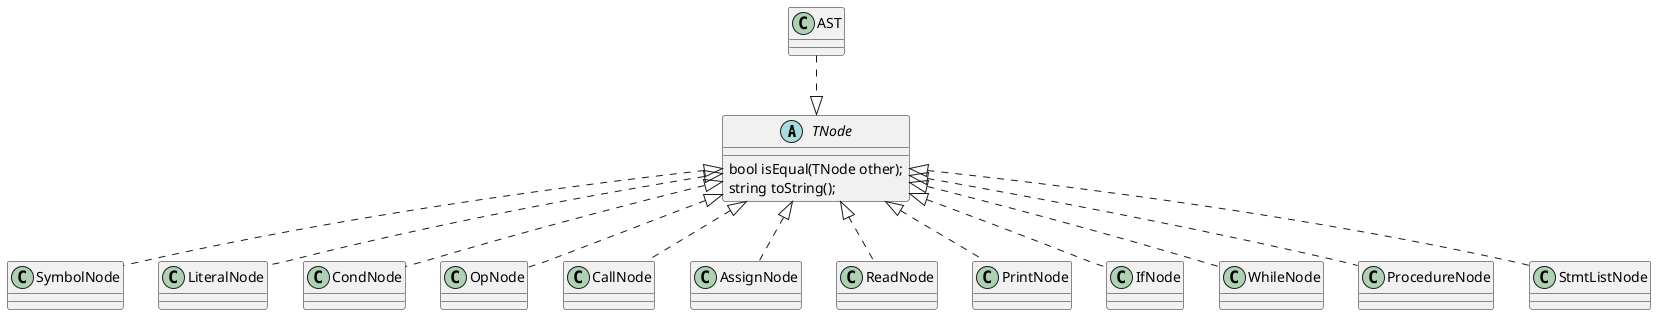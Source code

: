 @startuml

abstract class TNode {
    bool isEqual(TNode other);
    string toString();
}
class AST
class SymbolNode
class LiteralNode
class CondNode
class OpNode
class CallNode
class AssignNode
class ReadNode
class PrintNode
class IfNode
class WhileNode
class ProcedureNode
class StmtListNode

'root node
AST .down.|> TNode

'atomic nodes
SymbolNode .up.|> TNode
LiteralNode .up.|> TNode

'expression nodes
CondNode .up.|> TNode
OpNode .up.|> TNode

'method calls
CallNode .up.|> TNode
AssignNode .up.|> TNode
ReadNode .up.|> TNode
PrintNode .up.|> TNode

'statements
IfNode .up.|> TNode
WhileNode .up.|> TNode
ProcedureNode .up.|> TNode
StmtListNode .up.|> TNode

@enduml